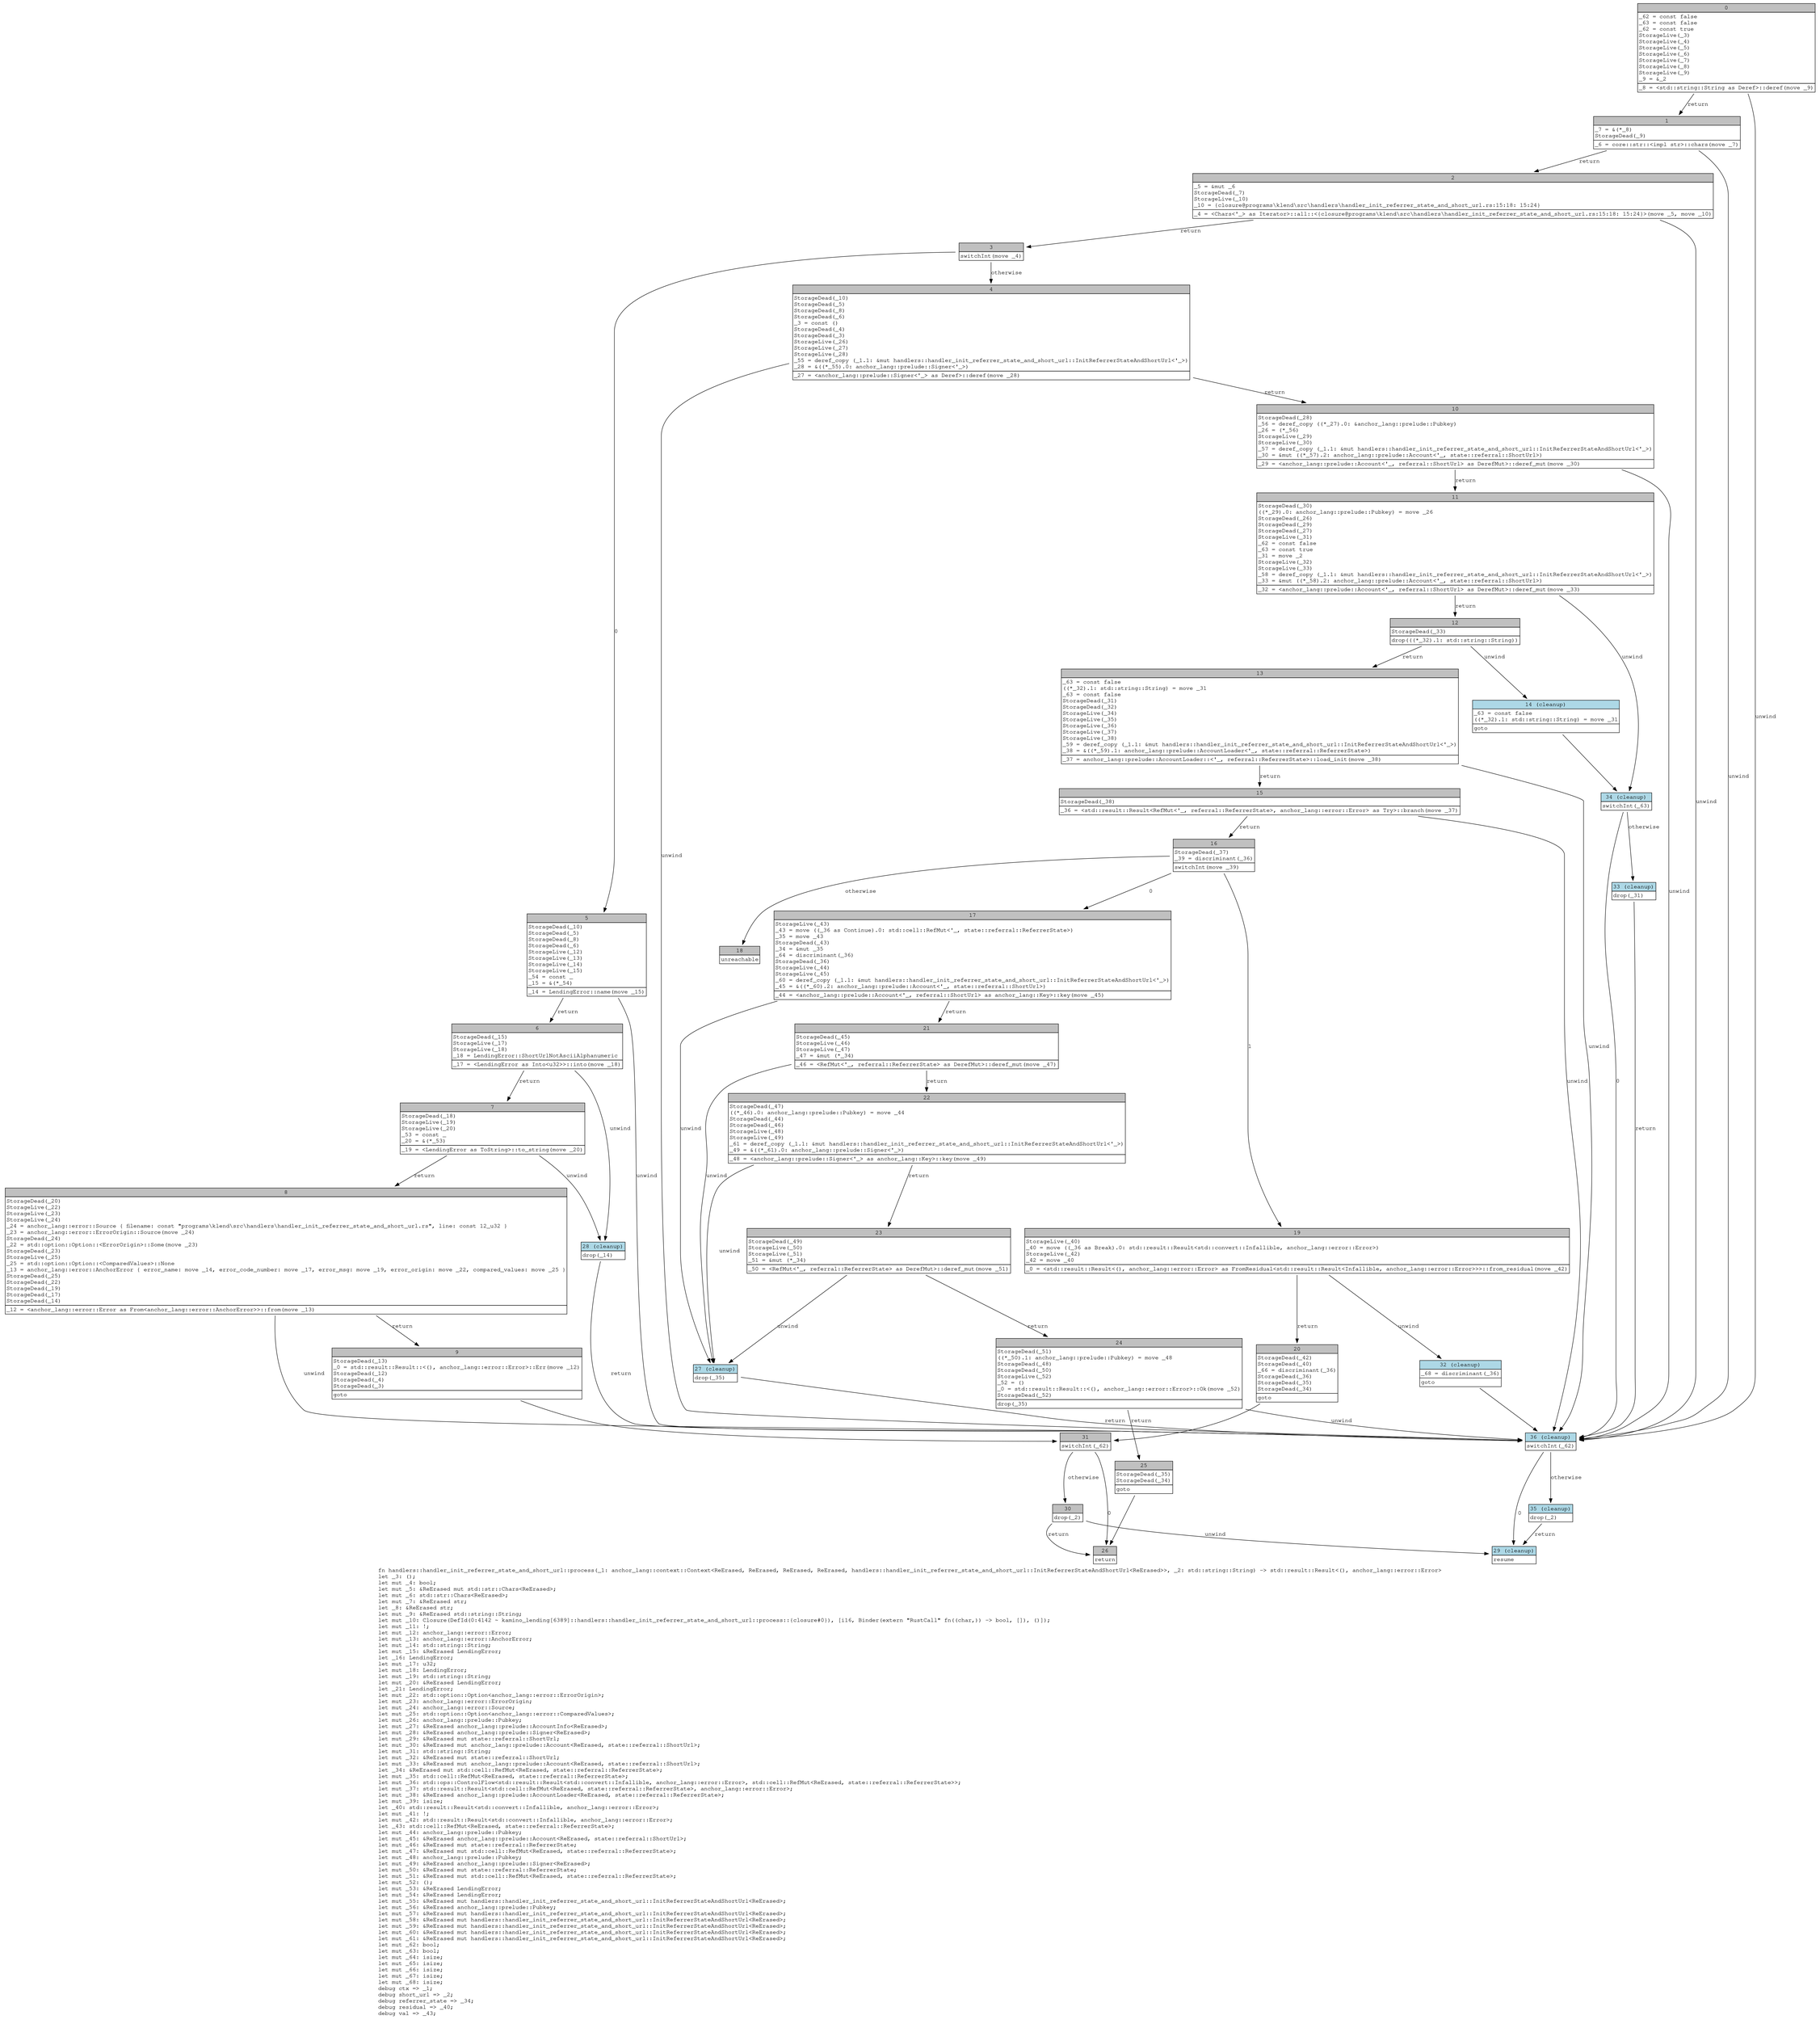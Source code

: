 digraph Mir_0_321 {
    graph [fontname="Courier, monospace"];
    node [fontname="Courier, monospace"];
    edge [fontname="Courier, monospace"];
    label=<fn handlers::handler_init_referrer_state_and_short_url::process(_1: anchor_lang::context::Context&lt;ReErased, ReErased, ReErased, ReErased, handlers::handler_init_referrer_state_and_short_url::InitReferrerStateAndShortUrl&lt;ReErased&gt;&gt;, _2: std::string::String) -&gt; std::result::Result&lt;(), anchor_lang::error::Error&gt;<br align="left"/>let _3: ();<br align="left"/>let mut _4: bool;<br align="left"/>let mut _5: &amp;ReErased mut std::str::Chars&lt;ReErased&gt;;<br align="left"/>let mut _6: std::str::Chars&lt;ReErased&gt;;<br align="left"/>let mut _7: &amp;ReErased str;<br align="left"/>let _8: &amp;ReErased str;<br align="left"/>let mut _9: &amp;ReErased std::string::String;<br align="left"/>let mut _10: Closure(DefId(0:4142 ~ kamino_lending[6389]::handlers::handler_init_referrer_state_and_short_url::process::{closure#0}), [i16, Binder(extern &quot;RustCall&quot; fn((char,)) -&gt; bool, []), ()]);<br align="left"/>let mut _11: !;<br align="left"/>let mut _12: anchor_lang::error::Error;<br align="left"/>let mut _13: anchor_lang::error::AnchorError;<br align="left"/>let mut _14: std::string::String;<br align="left"/>let mut _15: &amp;ReErased LendingError;<br align="left"/>let _16: LendingError;<br align="left"/>let mut _17: u32;<br align="left"/>let mut _18: LendingError;<br align="left"/>let mut _19: std::string::String;<br align="left"/>let mut _20: &amp;ReErased LendingError;<br align="left"/>let _21: LendingError;<br align="left"/>let mut _22: std::option::Option&lt;anchor_lang::error::ErrorOrigin&gt;;<br align="left"/>let mut _23: anchor_lang::error::ErrorOrigin;<br align="left"/>let mut _24: anchor_lang::error::Source;<br align="left"/>let mut _25: std::option::Option&lt;anchor_lang::error::ComparedValues&gt;;<br align="left"/>let mut _26: anchor_lang::prelude::Pubkey;<br align="left"/>let mut _27: &amp;ReErased anchor_lang::prelude::AccountInfo&lt;ReErased&gt;;<br align="left"/>let mut _28: &amp;ReErased anchor_lang::prelude::Signer&lt;ReErased&gt;;<br align="left"/>let mut _29: &amp;ReErased mut state::referral::ShortUrl;<br align="left"/>let mut _30: &amp;ReErased mut anchor_lang::prelude::Account&lt;ReErased, state::referral::ShortUrl&gt;;<br align="left"/>let mut _31: std::string::String;<br align="left"/>let mut _32: &amp;ReErased mut state::referral::ShortUrl;<br align="left"/>let mut _33: &amp;ReErased mut anchor_lang::prelude::Account&lt;ReErased, state::referral::ShortUrl&gt;;<br align="left"/>let _34: &amp;ReErased mut std::cell::RefMut&lt;ReErased, state::referral::ReferrerState&gt;;<br align="left"/>let mut _35: std::cell::RefMut&lt;ReErased, state::referral::ReferrerState&gt;;<br align="left"/>let mut _36: std::ops::ControlFlow&lt;std::result::Result&lt;std::convert::Infallible, anchor_lang::error::Error&gt;, std::cell::RefMut&lt;ReErased, state::referral::ReferrerState&gt;&gt;;<br align="left"/>let mut _37: std::result::Result&lt;std::cell::RefMut&lt;ReErased, state::referral::ReferrerState&gt;, anchor_lang::error::Error&gt;;<br align="left"/>let mut _38: &amp;ReErased anchor_lang::prelude::AccountLoader&lt;ReErased, state::referral::ReferrerState&gt;;<br align="left"/>let mut _39: isize;<br align="left"/>let _40: std::result::Result&lt;std::convert::Infallible, anchor_lang::error::Error&gt;;<br align="left"/>let mut _41: !;<br align="left"/>let mut _42: std::result::Result&lt;std::convert::Infallible, anchor_lang::error::Error&gt;;<br align="left"/>let _43: std::cell::RefMut&lt;ReErased, state::referral::ReferrerState&gt;;<br align="left"/>let mut _44: anchor_lang::prelude::Pubkey;<br align="left"/>let mut _45: &amp;ReErased anchor_lang::prelude::Account&lt;ReErased, state::referral::ShortUrl&gt;;<br align="left"/>let mut _46: &amp;ReErased mut state::referral::ReferrerState;<br align="left"/>let mut _47: &amp;ReErased mut std::cell::RefMut&lt;ReErased, state::referral::ReferrerState&gt;;<br align="left"/>let mut _48: anchor_lang::prelude::Pubkey;<br align="left"/>let mut _49: &amp;ReErased anchor_lang::prelude::Signer&lt;ReErased&gt;;<br align="left"/>let mut _50: &amp;ReErased mut state::referral::ReferrerState;<br align="left"/>let mut _51: &amp;ReErased mut std::cell::RefMut&lt;ReErased, state::referral::ReferrerState&gt;;<br align="left"/>let mut _52: ();<br align="left"/>let mut _53: &amp;ReErased LendingError;<br align="left"/>let mut _54: &amp;ReErased LendingError;<br align="left"/>let mut _55: &amp;ReErased mut handlers::handler_init_referrer_state_and_short_url::InitReferrerStateAndShortUrl&lt;ReErased&gt;;<br align="left"/>let mut _56: &amp;ReErased anchor_lang::prelude::Pubkey;<br align="left"/>let mut _57: &amp;ReErased mut handlers::handler_init_referrer_state_and_short_url::InitReferrerStateAndShortUrl&lt;ReErased&gt;;<br align="left"/>let mut _58: &amp;ReErased mut handlers::handler_init_referrer_state_and_short_url::InitReferrerStateAndShortUrl&lt;ReErased&gt;;<br align="left"/>let mut _59: &amp;ReErased mut handlers::handler_init_referrer_state_and_short_url::InitReferrerStateAndShortUrl&lt;ReErased&gt;;<br align="left"/>let mut _60: &amp;ReErased mut handlers::handler_init_referrer_state_and_short_url::InitReferrerStateAndShortUrl&lt;ReErased&gt;;<br align="left"/>let mut _61: &amp;ReErased mut handlers::handler_init_referrer_state_and_short_url::InitReferrerStateAndShortUrl&lt;ReErased&gt;;<br align="left"/>let mut _62: bool;<br align="left"/>let mut _63: bool;<br align="left"/>let mut _64: isize;<br align="left"/>let mut _65: isize;<br align="left"/>let mut _66: isize;<br align="left"/>let mut _67: isize;<br align="left"/>let mut _68: isize;<br align="left"/>debug ctx =&gt; _1;<br align="left"/>debug short_url =&gt; _2;<br align="left"/>debug referrer_state =&gt; _34;<br align="left"/>debug residual =&gt; _40;<br align="left"/>debug val =&gt; _43;<br align="left"/>>;
    bb0__0_321 [shape="none", label=<<table border="0" cellborder="1" cellspacing="0"><tr><td bgcolor="gray" align="center" colspan="1">0</td></tr><tr><td align="left" balign="left">_62 = const false<br/>_63 = const false<br/>_62 = const true<br/>StorageLive(_3)<br/>StorageLive(_4)<br/>StorageLive(_5)<br/>StorageLive(_6)<br/>StorageLive(_7)<br/>StorageLive(_8)<br/>StorageLive(_9)<br/>_9 = &amp;_2<br/></td></tr><tr><td align="left">_8 = &lt;std::string::String as Deref&gt;::deref(move _9)</td></tr></table>>];
    bb1__0_321 [shape="none", label=<<table border="0" cellborder="1" cellspacing="0"><tr><td bgcolor="gray" align="center" colspan="1">1</td></tr><tr><td align="left" balign="left">_7 = &amp;(*_8)<br/>StorageDead(_9)<br/></td></tr><tr><td align="left">_6 = core::str::&lt;impl str&gt;::chars(move _7)</td></tr></table>>];
    bb2__0_321 [shape="none", label=<<table border="0" cellborder="1" cellspacing="0"><tr><td bgcolor="gray" align="center" colspan="1">2</td></tr><tr><td align="left" balign="left">_5 = &amp;mut _6<br/>StorageDead(_7)<br/>StorageLive(_10)<br/>_10 = {closure@programs\klend\src\handlers\handler_init_referrer_state_and_short_url.rs:15:18: 15:24}<br/></td></tr><tr><td align="left">_4 = &lt;Chars&lt;'_&gt; as Iterator&gt;::all::&lt;{closure@programs\klend\src\handlers\handler_init_referrer_state_and_short_url.rs:15:18: 15:24}&gt;(move _5, move _10)</td></tr></table>>];
    bb3__0_321 [shape="none", label=<<table border="0" cellborder="1" cellspacing="0"><tr><td bgcolor="gray" align="center" colspan="1">3</td></tr><tr><td align="left">switchInt(move _4)</td></tr></table>>];
    bb4__0_321 [shape="none", label=<<table border="0" cellborder="1" cellspacing="0"><tr><td bgcolor="gray" align="center" colspan="1">4</td></tr><tr><td align="left" balign="left">StorageDead(_10)<br/>StorageDead(_5)<br/>StorageDead(_8)<br/>StorageDead(_6)<br/>_3 = const ()<br/>StorageDead(_4)<br/>StorageDead(_3)<br/>StorageLive(_26)<br/>StorageLive(_27)<br/>StorageLive(_28)<br/>_55 = deref_copy (_1.1: &amp;mut handlers::handler_init_referrer_state_and_short_url::InitReferrerStateAndShortUrl&lt;'_&gt;)<br/>_28 = &amp;((*_55).0: anchor_lang::prelude::Signer&lt;'_&gt;)<br/></td></tr><tr><td align="left">_27 = &lt;anchor_lang::prelude::Signer&lt;'_&gt; as Deref&gt;::deref(move _28)</td></tr></table>>];
    bb5__0_321 [shape="none", label=<<table border="0" cellborder="1" cellspacing="0"><tr><td bgcolor="gray" align="center" colspan="1">5</td></tr><tr><td align="left" balign="left">StorageDead(_10)<br/>StorageDead(_5)<br/>StorageDead(_8)<br/>StorageDead(_6)<br/>StorageLive(_12)<br/>StorageLive(_13)<br/>StorageLive(_14)<br/>StorageLive(_15)<br/>_54 = const _<br/>_15 = &amp;(*_54)<br/></td></tr><tr><td align="left">_14 = LendingError::name(move _15)</td></tr></table>>];
    bb6__0_321 [shape="none", label=<<table border="0" cellborder="1" cellspacing="0"><tr><td bgcolor="gray" align="center" colspan="1">6</td></tr><tr><td align="left" balign="left">StorageDead(_15)<br/>StorageLive(_17)<br/>StorageLive(_18)<br/>_18 = LendingError::ShortUrlNotAsciiAlphanumeric<br/></td></tr><tr><td align="left">_17 = &lt;LendingError as Into&lt;u32&gt;&gt;::into(move _18)</td></tr></table>>];
    bb7__0_321 [shape="none", label=<<table border="0" cellborder="1" cellspacing="0"><tr><td bgcolor="gray" align="center" colspan="1">7</td></tr><tr><td align="left" balign="left">StorageDead(_18)<br/>StorageLive(_19)<br/>StorageLive(_20)<br/>_53 = const _<br/>_20 = &amp;(*_53)<br/></td></tr><tr><td align="left">_19 = &lt;LendingError as ToString&gt;::to_string(move _20)</td></tr></table>>];
    bb8__0_321 [shape="none", label=<<table border="0" cellborder="1" cellspacing="0"><tr><td bgcolor="gray" align="center" colspan="1">8</td></tr><tr><td align="left" balign="left">StorageDead(_20)<br/>StorageLive(_22)<br/>StorageLive(_23)<br/>StorageLive(_24)<br/>_24 = anchor_lang::error::Source { filename: const &quot;programs\\klend\\src\\handlers\\handler_init_referrer_state_and_short_url.rs&quot;, line: const 12_u32 }<br/>_23 = anchor_lang::error::ErrorOrigin::Source(move _24)<br/>StorageDead(_24)<br/>_22 = std::option::Option::&lt;ErrorOrigin&gt;::Some(move _23)<br/>StorageDead(_23)<br/>StorageLive(_25)<br/>_25 = std::option::Option::&lt;ComparedValues&gt;::None<br/>_13 = anchor_lang::error::AnchorError { error_name: move _14, error_code_number: move _17, error_msg: move _19, error_origin: move _22, compared_values: move _25 }<br/>StorageDead(_25)<br/>StorageDead(_22)<br/>StorageDead(_19)<br/>StorageDead(_17)<br/>StorageDead(_14)<br/></td></tr><tr><td align="left">_12 = &lt;anchor_lang::error::Error as From&lt;anchor_lang::error::AnchorError&gt;&gt;::from(move _13)</td></tr></table>>];
    bb9__0_321 [shape="none", label=<<table border="0" cellborder="1" cellspacing="0"><tr><td bgcolor="gray" align="center" colspan="1">9</td></tr><tr><td align="left" balign="left">StorageDead(_13)<br/>_0 = std::result::Result::&lt;(), anchor_lang::error::Error&gt;::Err(move _12)<br/>StorageDead(_12)<br/>StorageDead(_4)<br/>StorageDead(_3)<br/></td></tr><tr><td align="left">goto</td></tr></table>>];
    bb10__0_321 [shape="none", label=<<table border="0" cellborder="1" cellspacing="0"><tr><td bgcolor="gray" align="center" colspan="1">10</td></tr><tr><td align="left" balign="left">StorageDead(_28)<br/>_56 = deref_copy ((*_27).0: &amp;anchor_lang::prelude::Pubkey)<br/>_26 = (*_56)<br/>StorageLive(_29)<br/>StorageLive(_30)<br/>_57 = deref_copy (_1.1: &amp;mut handlers::handler_init_referrer_state_and_short_url::InitReferrerStateAndShortUrl&lt;'_&gt;)<br/>_30 = &amp;mut ((*_57).2: anchor_lang::prelude::Account&lt;'_, state::referral::ShortUrl&gt;)<br/></td></tr><tr><td align="left">_29 = &lt;anchor_lang::prelude::Account&lt;'_, referral::ShortUrl&gt; as DerefMut&gt;::deref_mut(move _30)</td></tr></table>>];
    bb11__0_321 [shape="none", label=<<table border="0" cellborder="1" cellspacing="0"><tr><td bgcolor="gray" align="center" colspan="1">11</td></tr><tr><td align="left" balign="left">StorageDead(_30)<br/>((*_29).0: anchor_lang::prelude::Pubkey) = move _26<br/>StorageDead(_26)<br/>StorageDead(_29)<br/>StorageDead(_27)<br/>StorageLive(_31)<br/>_62 = const false<br/>_63 = const true<br/>_31 = move _2<br/>StorageLive(_32)<br/>StorageLive(_33)<br/>_58 = deref_copy (_1.1: &amp;mut handlers::handler_init_referrer_state_and_short_url::InitReferrerStateAndShortUrl&lt;'_&gt;)<br/>_33 = &amp;mut ((*_58).2: anchor_lang::prelude::Account&lt;'_, state::referral::ShortUrl&gt;)<br/></td></tr><tr><td align="left">_32 = &lt;anchor_lang::prelude::Account&lt;'_, referral::ShortUrl&gt; as DerefMut&gt;::deref_mut(move _33)</td></tr></table>>];
    bb12__0_321 [shape="none", label=<<table border="0" cellborder="1" cellspacing="0"><tr><td bgcolor="gray" align="center" colspan="1">12</td></tr><tr><td align="left" balign="left">StorageDead(_33)<br/></td></tr><tr><td align="left">drop(((*_32).1: std::string::String))</td></tr></table>>];
    bb13__0_321 [shape="none", label=<<table border="0" cellborder="1" cellspacing="0"><tr><td bgcolor="gray" align="center" colspan="1">13</td></tr><tr><td align="left" balign="left">_63 = const false<br/>((*_32).1: std::string::String) = move _31<br/>_63 = const false<br/>StorageDead(_31)<br/>StorageDead(_32)<br/>StorageLive(_34)<br/>StorageLive(_35)<br/>StorageLive(_36)<br/>StorageLive(_37)<br/>StorageLive(_38)<br/>_59 = deref_copy (_1.1: &amp;mut handlers::handler_init_referrer_state_and_short_url::InitReferrerStateAndShortUrl&lt;'_&gt;)<br/>_38 = &amp;((*_59).1: anchor_lang::prelude::AccountLoader&lt;'_, state::referral::ReferrerState&gt;)<br/></td></tr><tr><td align="left">_37 = anchor_lang::prelude::AccountLoader::&lt;'_, referral::ReferrerState&gt;::load_init(move _38)</td></tr></table>>];
    bb14__0_321 [shape="none", label=<<table border="0" cellborder="1" cellspacing="0"><tr><td bgcolor="lightblue" align="center" colspan="1">14 (cleanup)</td></tr><tr><td align="left" balign="left">_63 = const false<br/>((*_32).1: std::string::String) = move _31<br/></td></tr><tr><td align="left">goto</td></tr></table>>];
    bb15__0_321 [shape="none", label=<<table border="0" cellborder="1" cellspacing="0"><tr><td bgcolor="gray" align="center" colspan="1">15</td></tr><tr><td align="left" balign="left">StorageDead(_38)<br/></td></tr><tr><td align="left">_36 = &lt;std::result::Result&lt;RefMut&lt;'_, referral::ReferrerState&gt;, anchor_lang::error::Error&gt; as Try&gt;::branch(move _37)</td></tr></table>>];
    bb16__0_321 [shape="none", label=<<table border="0" cellborder="1" cellspacing="0"><tr><td bgcolor="gray" align="center" colspan="1">16</td></tr><tr><td align="left" balign="left">StorageDead(_37)<br/>_39 = discriminant(_36)<br/></td></tr><tr><td align="left">switchInt(move _39)</td></tr></table>>];
    bb17__0_321 [shape="none", label=<<table border="0" cellborder="1" cellspacing="0"><tr><td bgcolor="gray" align="center" colspan="1">17</td></tr><tr><td align="left" balign="left">StorageLive(_43)<br/>_43 = move ((_36 as Continue).0: std::cell::RefMut&lt;'_, state::referral::ReferrerState&gt;)<br/>_35 = move _43<br/>StorageDead(_43)<br/>_34 = &amp;mut _35<br/>_64 = discriminant(_36)<br/>StorageDead(_36)<br/>StorageLive(_44)<br/>StorageLive(_45)<br/>_60 = deref_copy (_1.1: &amp;mut handlers::handler_init_referrer_state_and_short_url::InitReferrerStateAndShortUrl&lt;'_&gt;)<br/>_45 = &amp;((*_60).2: anchor_lang::prelude::Account&lt;'_, state::referral::ShortUrl&gt;)<br/></td></tr><tr><td align="left">_44 = &lt;anchor_lang::prelude::Account&lt;'_, referral::ShortUrl&gt; as anchor_lang::Key&gt;::key(move _45)</td></tr></table>>];
    bb18__0_321 [shape="none", label=<<table border="0" cellborder="1" cellspacing="0"><tr><td bgcolor="gray" align="center" colspan="1">18</td></tr><tr><td align="left">unreachable</td></tr></table>>];
    bb19__0_321 [shape="none", label=<<table border="0" cellborder="1" cellspacing="0"><tr><td bgcolor="gray" align="center" colspan="1">19</td></tr><tr><td align="left" balign="left">StorageLive(_40)<br/>_40 = move ((_36 as Break).0: std::result::Result&lt;std::convert::Infallible, anchor_lang::error::Error&gt;)<br/>StorageLive(_42)<br/>_42 = move _40<br/></td></tr><tr><td align="left">_0 = &lt;std::result::Result&lt;(), anchor_lang::error::Error&gt; as FromResidual&lt;std::result::Result&lt;Infallible, anchor_lang::error::Error&gt;&gt;&gt;::from_residual(move _42)</td></tr></table>>];
    bb20__0_321 [shape="none", label=<<table border="0" cellborder="1" cellspacing="0"><tr><td bgcolor="gray" align="center" colspan="1">20</td></tr><tr><td align="left" balign="left">StorageDead(_42)<br/>StorageDead(_40)<br/>_66 = discriminant(_36)<br/>StorageDead(_36)<br/>StorageDead(_35)<br/>StorageDead(_34)<br/></td></tr><tr><td align="left">goto</td></tr></table>>];
    bb21__0_321 [shape="none", label=<<table border="0" cellborder="1" cellspacing="0"><tr><td bgcolor="gray" align="center" colspan="1">21</td></tr><tr><td align="left" balign="left">StorageDead(_45)<br/>StorageLive(_46)<br/>StorageLive(_47)<br/>_47 = &amp;mut (*_34)<br/></td></tr><tr><td align="left">_46 = &lt;RefMut&lt;'_, referral::ReferrerState&gt; as DerefMut&gt;::deref_mut(move _47)</td></tr></table>>];
    bb22__0_321 [shape="none", label=<<table border="0" cellborder="1" cellspacing="0"><tr><td bgcolor="gray" align="center" colspan="1">22</td></tr><tr><td align="left" balign="left">StorageDead(_47)<br/>((*_46).0: anchor_lang::prelude::Pubkey) = move _44<br/>StorageDead(_44)<br/>StorageDead(_46)<br/>StorageLive(_48)<br/>StorageLive(_49)<br/>_61 = deref_copy (_1.1: &amp;mut handlers::handler_init_referrer_state_and_short_url::InitReferrerStateAndShortUrl&lt;'_&gt;)<br/>_49 = &amp;((*_61).0: anchor_lang::prelude::Signer&lt;'_&gt;)<br/></td></tr><tr><td align="left">_48 = &lt;anchor_lang::prelude::Signer&lt;'_&gt; as anchor_lang::Key&gt;::key(move _49)</td></tr></table>>];
    bb23__0_321 [shape="none", label=<<table border="0" cellborder="1" cellspacing="0"><tr><td bgcolor="gray" align="center" colspan="1">23</td></tr><tr><td align="left" balign="left">StorageDead(_49)<br/>StorageLive(_50)<br/>StorageLive(_51)<br/>_51 = &amp;mut (*_34)<br/></td></tr><tr><td align="left">_50 = &lt;RefMut&lt;'_, referral::ReferrerState&gt; as DerefMut&gt;::deref_mut(move _51)</td></tr></table>>];
    bb24__0_321 [shape="none", label=<<table border="0" cellborder="1" cellspacing="0"><tr><td bgcolor="gray" align="center" colspan="1">24</td></tr><tr><td align="left" balign="left">StorageDead(_51)<br/>((*_50).1: anchor_lang::prelude::Pubkey) = move _48<br/>StorageDead(_48)<br/>StorageDead(_50)<br/>StorageLive(_52)<br/>_52 = ()<br/>_0 = std::result::Result::&lt;(), anchor_lang::error::Error&gt;::Ok(move _52)<br/>StorageDead(_52)<br/></td></tr><tr><td align="left">drop(_35)</td></tr></table>>];
    bb25__0_321 [shape="none", label=<<table border="0" cellborder="1" cellspacing="0"><tr><td bgcolor="gray" align="center" colspan="1">25</td></tr><tr><td align="left" balign="left">StorageDead(_35)<br/>StorageDead(_34)<br/></td></tr><tr><td align="left">goto</td></tr></table>>];
    bb26__0_321 [shape="none", label=<<table border="0" cellborder="1" cellspacing="0"><tr><td bgcolor="gray" align="center" colspan="1">26</td></tr><tr><td align="left">return</td></tr></table>>];
    bb27__0_321 [shape="none", label=<<table border="0" cellborder="1" cellspacing="0"><tr><td bgcolor="lightblue" align="center" colspan="1">27 (cleanup)</td></tr><tr><td align="left">drop(_35)</td></tr></table>>];
    bb28__0_321 [shape="none", label=<<table border="0" cellborder="1" cellspacing="0"><tr><td bgcolor="lightblue" align="center" colspan="1">28 (cleanup)</td></tr><tr><td align="left">drop(_14)</td></tr></table>>];
    bb29__0_321 [shape="none", label=<<table border="0" cellborder="1" cellspacing="0"><tr><td bgcolor="lightblue" align="center" colspan="1">29 (cleanup)</td></tr><tr><td align="left">resume</td></tr></table>>];
    bb30__0_321 [shape="none", label=<<table border="0" cellborder="1" cellspacing="0"><tr><td bgcolor="gray" align="center" colspan="1">30</td></tr><tr><td align="left">drop(_2)</td></tr></table>>];
    bb31__0_321 [shape="none", label=<<table border="0" cellborder="1" cellspacing="0"><tr><td bgcolor="gray" align="center" colspan="1">31</td></tr><tr><td align="left">switchInt(_62)</td></tr></table>>];
    bb32__0_321 [shape="none", label=<<table border="0" cellborder="1" cellspacing="0"><tr><td bgcolor="lightblue" align="center" colspan="1">32 (cleanup)</td></tr><tr><td align="left" balign="left">_68 = discriminant(_36)<br/></td></tr><tr><td align="left">goto</td></tr></table>>];
    bb33__0_321 [shape="none", label=<<table border="0" cellborder="1" cellspacing="0"><tr><td bgcolor="lightblue" align="center" colspan="1">33 (cleanup)</td></tr><tr><td align="left">drop(_31)</td></tr></table>>];
    bb34__0_321 [shape="none", label=<<table border="0" cellborder="1" cellspacing="0"><tr><td bgcolor="lightblue" align="center" colspan="1">34 (cleanup)</td></tr><tr><td align="left">switchInt(_63)</td></tr></table>>];
    bb35__0_321 [shape="none", label=<<table border="0" cellborder="1" cellspacing="0"><tr><td bgcolor="lightblue" align="center" colspan="1">35 (cleanup)</td></tr><tr><td align="left">drop(_2)</td></tr></table>>];
    bb36__0_321 [shape="none", label=<<table border="0" cellborder="1" cellspacing="0"><tr><td bgcolor="lightblue" align="center" colspan="1">36 (cleanup)</td></tr><tr><td align="left">switchInt(_62)</td></tr></table>>];
    bb0__0_321 -> bb1__0_321 [label="return"];
    bb0__0_321 -> bb36__0_321 [label="unwind"];
    bb1__0_321 -> bb2__0_321 [label="return"];
    bb1__0_321 -> bb36__0_321 [label="unwind"];
    bb2__0_321 -> bb3__0_321 [label="return"];
    bb2__0_321 -> bb36__0_321 [label="unwind"];
    bb3__0_321 -> bb5__0_321 [label="0"];
    bb3__0_321 -> bb4__0_321 [label="otherwise"];
    bb4__0_321 -> bb10__0_321 [label="return"];
    bb4__0_321 -> bb36__0_321 [label="unwind"];
    bb5__0_321 -> bb6__0_321 [label="return"];
    bb5__0_321 -> bb36__0_321 [label="unwind"];
    bb6__0_321 -> bb7__0_321 [label="return"];
    bb6__0_321 -> bb28__0_321 [label="unwind"];
    bb7__0_321 -> bb8__0_321 [label="return"];
    bb7__0_321 -> bb28__0_321 [label="unwind"];
    bb8__0_321 -> bb9__0_321 [label="return"];
    bb8__0_321 -> bb36__0_321 [label="unwind"];
    bb9__0_321 -> bb31__0_321 [label=""];
    bb10__0_321 -> bb11__0_321 [label="return"];
    bb10__0_321 -> bb36__0_321 [label="unwind"];
    bb11__0_321 -> bb12__0_321 [label="return"];
    bb11__0_321 -> bb34__0_321 [label="unwind"];
    bb12__0_321 -> bb13__0_321 [label="return"];
    bb12__0_321 -> bb14__0_321 [label="unwind"];
    bb13__0_321 -> bb15__0_321 [label="return"];
    bb13__0_321 -> bb36__0_321 [label="unwind"];
    bb14__0_321 -> bb34__0_321 [label=""];
    bb15__0_321 -> bb16__0_321 [label="return"];
    bb15__0_321 -> bb36__0_321 [label="unwind"];
    bb16__0_321 -> bb17__0_321 [label="0"];
    bb16__0_321 -> bb19__0_321 [label="1"];
    bb16__0_321 -> bb18__0_321 [label="otherwise"];
    bb17__0_321 -> bb21__0_321 [label="return"];
    bb17__0_321 -> bb27__0_321 [label="unwind"];
    bb19__0_321 -> bb20__0_321 [label="return"];
    bb19__0_321 -> bb32__0_321 [label="unwind"];
    bb20__0_321 -> bb31__0_321 [label=""];
    bb21__0_321 -> bb22__0_321 [label="return"];
    bb21__0_321 -> bb27__0_321 [label="unwind"];
    bb22__0_321 -> bb23__0_321 [label="return"];
    bb22__0_321 -> bb27__0_321 [label="unwind"];
    bb23__0_321 -> bb24__0_321 [label="return"];
    bb23__0_321 -> bb27__0_321 [label="unwind"];
    bb24__0_321 -> bb25__0_321 [label="return"];
    bb24__0_321 -> bb36__0_321 [label="unwind"];
    bb25__0_321 -> bb26__0_321 [label=""];
    bb27__0_321 -> bb36__0_321 [label="return"];
    bb28__0_321 -> bb36__0_321 [label="return"];
    bb30__0_321 -> bb26__0_321 [label="return"];
    bb30__0_321 -> bb29__0_321 [label="unwind"];
    bb31__0_321 -> bb26__0_321 [label="0"];
    bb31__0_321 -> bb30__0_321 [label="otherwise"];
    bb32__0_321 -> bb36__0_321 [label=""];
    bb33__0_321 -> bb36__0_321 [label="return"];
    bb34__0_321 -> bb36__0_321 [label="0"];
    bb34__0_321 -> bb33__0_321 [label="otherwise"];
    bb35__0_321 -> bb29__0_321 [label="return"];
    bb36__0_321 -> bb29__0_321 [label="0"];
    bb36__0_321 -> bb35__0_321 [label="otherwise"];
}
